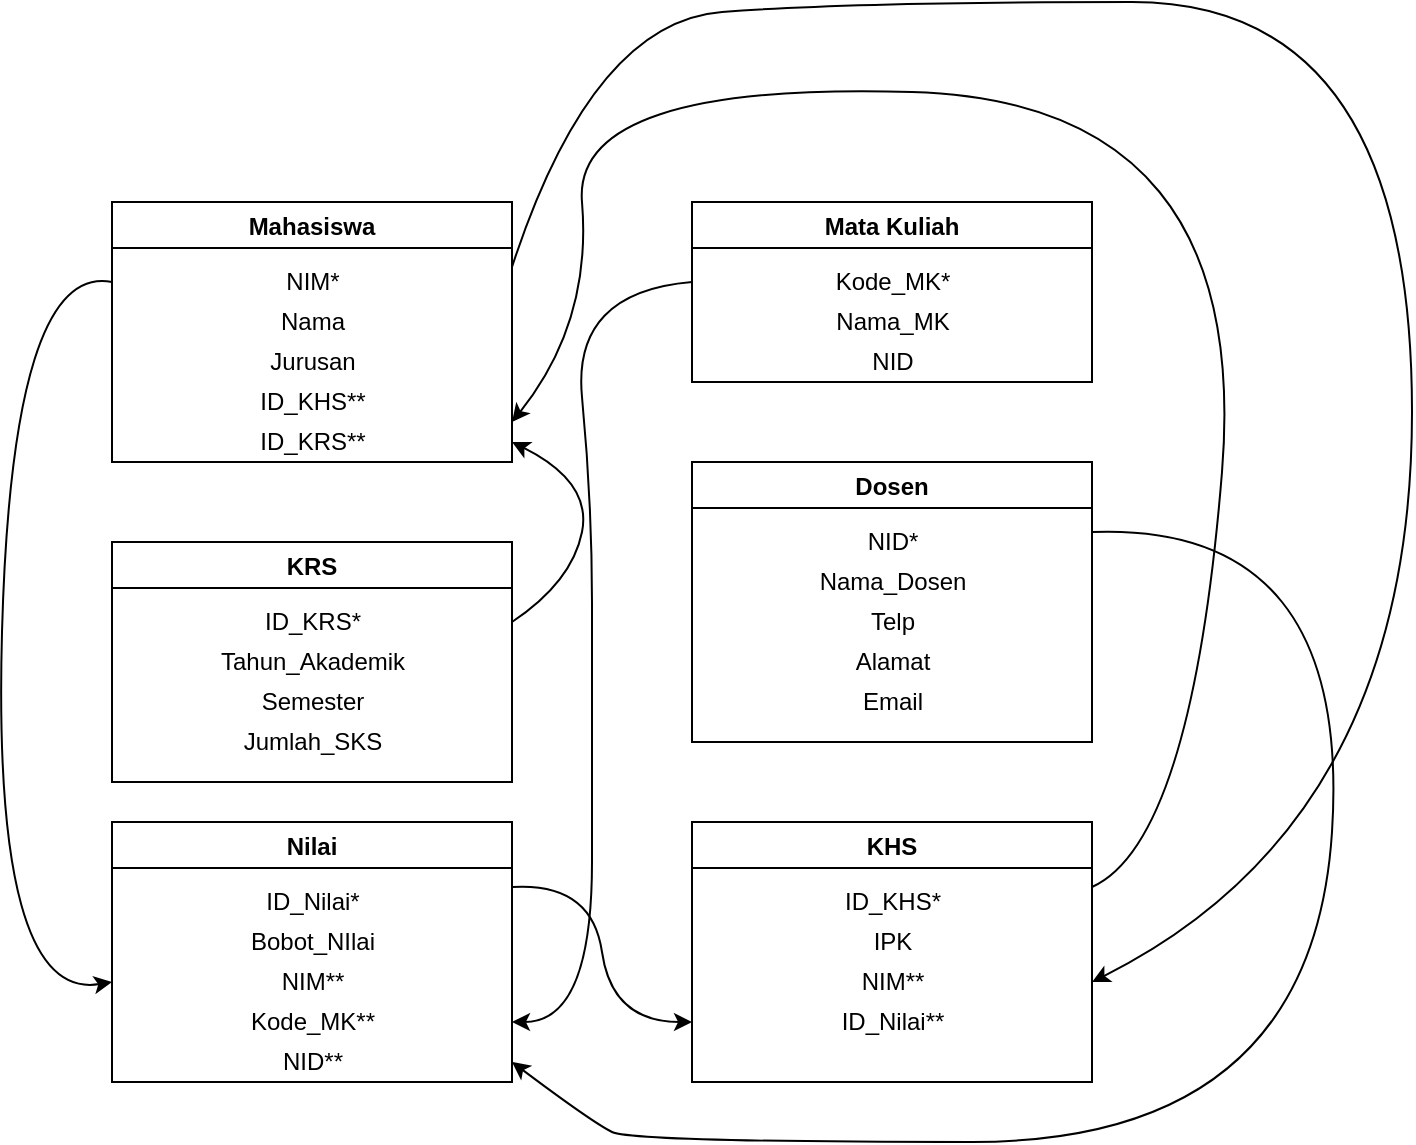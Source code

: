 <mxfile version="14.8.0" type="github">
  <diagram id="B4_IHB9ktrNUUI4-ctcd" name="Page-1">
    <mxGraphModel dx="1038" dy="575" grid="1" gridSize="10" guides="1" tooltips="1" connect="1" arrows="1" fold="1" page="1" pageScale="1" pageWidth="850" pageHeight="1100" math="0" shadow="0">
      <root>
        <mxCell id="0" />
        <mxCell id="1" parent="0" />
        <mxCell id="ZkaCByAk-RVo6VircrZ--1" value="Mahasiswa" style="swimlane;" vertex="1" parent="1">
          <mxGeometry x="60" y="120" width="200" height="130" as="geometry" />
        </mxCell>
        <mxCell id="ZkaCByAk-RVo6VircrZ--8" value="Nama" style="text;html=1;align=center;verticalAlign=middle;resizable=0;points=[];autosize=1;strokeColor=none;" vertex="1" parent="ZkaCByAk-RVo6VircrZ--1">
          <mxGeometry x="75" y="50" width="50" height="20" as="geometry" />
        </mxCell>
        <mxCell id="ZkaCByAk-RVo6VircrZ--9" value="Jurusan" style="text;html=1;align=center;verticalAlign=middle;resizable=0;points=[];autosize=1;strokeColor=none;" vertex="1" parent="ZkaCByAk-RVo6VircrZ--1">
          <mxGeometry x="70" y="70" width="60" height="20" as="geometry" />
        </mxCell>
        <mxCell id="ZkaCByAk-RVo6VircrZ--7" value="NIM*" style="text;html=1;align=center;verticalAlign=middle;resizable=0;points=[];autosize=1;strokeColor=none;" vertex="1" parent="ZkaCByAk-RVo6VircrZ--1">
          <mxGeometry x="80" y="30" width="40" height="20" as="geometry" />
        </mxCell>
        <mxCell id="ZkaCByAk-RVo6VircrZ--34" value="ID_KHS**" style="text;html=1;align=center;verticalAlign=middle;resizable=0;points=[];autosize=1;strokeColor=none;" vertex="1" parent="ZkaCByAk-RVo6VircrZ--1">
          <mxGeometry x="65" y="90" width="70" height="20" as="geometry" />
        </mxCell>
        <mxCell id="ZkaCByAk-RVo6VircrZ--35" value="ID_KRS**" style="text;html=1;align=center;verticalAlign=middle;resizable=0;points=[];autosize=1;strokeColor=none;" vertex="1" parent="ZkaCByAk-RVo6VircrZ--1">
          <mxGeometry x="65" y="110" width="70" height="20" as="geometry" />
        </mxCell>
        <mxCell id="ZkaCByAk-RVo6VircrZ--2" value="Mata Kuliah" style="swimlane;" vertex="1" parent="1">
          <mxGeometry x="350" y="120" width="200" height="90" as="geometry" />
        </mxCell>
        <mxCell id="ZkaCByAk-RVo6VircrZ--36" value="NID" style="text;html=1;align=center;verticalAlign=middle;resizable=0;points=[];autosize=1;strokeColor=none;" vertex="1" parent="ZkaCByAk-RVo6VircrZ--2">
          <mxGeometry x="85" y="70" width="30" height="20" as="geometry" />
        </mxCell>
        <mxCell id="ZkaCByAk-RVo6VircrZ--3" value="KRS" style="swimlane;" vertex="1" parent="1">
          <mxGeometry x="60" y="290" width="200" height="120" as="geometry" />
        </mxCell>
        <mxCell id="ZkaCByAk-RVo6VircrZ--23" value="Tahun_Akademik" style="text;html=1;align=center;verticalAlign=middle;resizable=0;points=[];autosize=1;strokeColor=none;" vertex="1" parent="ZkaCByAk-RVo6VircrZ--3">
          <mxGeometry x="50" y="50" width="100" height="20" as="geometry" />
        </mxCell>
        <mxCell id="ZkaCByAk-RVo6VircrZ--24" value="Semester" style="text;html=1;align=center;verticalAlign=middle;resizable=0;points=[];autosize=1;strokeColor=none;" vertex="1" parent="ZkaCByAk-RVo6VircrZ--3">
          <mxGeometry x="65" y="70" width="70" height="20" as="geometry" />
        </mxCell>
        <mxCell id="ZkaCByAk-RVo6VircrZ--25" value="Jumlah_SKS" style="text;html=1;align=center;verticalAlign=middle;resizable=0;points=[];autosize=1;strokeColor=none;" vertex="1" parent="ZkaCByAk-RVo6VircrZ--3">
          <mxGeometry x="60" y="90" width="80" height="20" as="geometry" />
        </mxCell>
        <mxCell id="ZkaCByAk-RVo6VircrZ--12" value="ID_KRS*" style="text;html=1;align=center;verticalAlign=middle;resizable=0;points=[];autosize=1;strokeColor=none;" vertex="1" parent="ZkaCByAk-RVo6VircrZ--3">
          <mxGeometry x="70" y="30" width="60" height="20" as="geometry" />
        </mxCell>
        <mxCell id="ZkaCByAk-RVo6VircrZ--4" value="Dosen" style="swimlane;" vertex="1" parent="1">
          <mxGeometry x="350" y="250" width="200" height="140" as="geometry" />
        </mxCell>
        <mxCell id="ZkaCByAk-RVo6VircrZ--15" value="NID*" style="text;html=1;align=center;verticalAlign=middle;resizable=0;points=[];autosize=1;strokeColor=none;" vertex="1" parent="ZkaCByAk-RVo6VircrZ--4">
          <mxGeometry x="80" y="30" width="40" height="20" as="geometry" />
        </mxCell>
        <mxCell id="ZkaCByAk-RVo6VircrZ--16" value="Nama_Dosen" style="text;html=1;align=center;verticalAlign=middle;resizable=0;points=[];autosize=1;strokeColor=none;" vertex="1" parent="ZkaCByAk-RVo6VircrZ--4">
          <mxGeometry x="55" y="50" width="90" height="20" as="geometry" />
        </mxCell>
        <mxCell id="ZkaCByAk-RVo6VircrZ--17" value="Telp" style="text;html=1;align=center;verticalAlign=middle;resizable=0;points=[];autosize=1;strokeColor=none;" vertex="1" parent="ZkaCByAk-RVo6VircrZ--4">
          <mxGeometry x="80" y="70" width="40" height="20" as="geometry" />
        </mxCell>
        <mxCell id="ZkaCByAk-RVo6VircrZ--18" value="Alamat" style="text;html=1;align=center;verticalAlign=middle;resizable=0;points=[];autosize=1;strokeColor=none;" vertex="1" parent="ZkaCByAk-RVo6VircrZ--4">
          <mxGeometry x="75" y="90" width="50" height="20" as="geometry" />
        </mxCell>
        <mxCell id="ZkaCByAk-RVo6VircrZ--19" value="Email" style="text;html=1;align=center;verticalAlign=middle;resizable=0;points=[];autosize=1;strokeColor=none;" vertex="1" parent="ZkaCByAk-RVo6VircrZ--4">
          <mxGeometry x="75" y="110" width="50" height="20" as="geometry" />
        </mxCell>
        <mxCell id="ZkaCByAk-RVo6VircrZ--5" value="Nilai" style="swimlane;" vertex="1" parent="1">
          <mxGeometry x="60" y="430" width="200" height="130" as="geometry" />
        </mxCell>
        <mxCell id="ZkaCByAk-RVo6VircrZ--20" value="Bobot_NIlai" style="text;html=1;align=center;verticalAlign=middle;resizable=0;points=[];autosize=1;strokeColor=none;" vertex="1" parent="ZkaCByAk-RVo6VircrZ--5">
          <mxGeometry x="65" y="50" width="70" height="20" as="geometry" />
        </mxCell>
        <mxCell id="ZkaCByAk-RVo6VircrZ--13" value="ID_Nilai*" style="text;html=1;align=center;verticalAlign=middle;resizable=0;points=[];autosize=1;strokeColor=none;" vertex="1" parent="ZkaCByAk-RVo6VircrZ--5">
          <mxGeometry x="70" y="30" width="60" height="20" as="geometry" />
        </mxCell>
        <mxCell id="ZkaCByAk-RVo6VircrZ--31" value="Kode_MK**" style="text;html=1;align=center;verticalAlign=middle;resizable=0;points=[];autosize=1;strokeColor=none;" vertex="1" parent="ZkaCByAk-RVo6VircrZ--5">
          <mxGeometry x="60" y="90" width="80" height="20" as="geometry" />
        </mxCell>
        <mxCell id="ZkaCByAk-RVo6VircrZ--32" value="NID**" style="text;html=1;align=center;verticalAlign=middle;resizable=0;points=[];autosize=1;strokeColor=none;" vertex="1" parent="ZkaCByAk-RVo6VircrZ--5">
          <mxGeometry x="80" y="110" width="40" height="20" as="geometry" />
        </mxCell>
        <mxCell id="ZkaCByAk-RVo6VircrZ--30" value="NIM**" style="text;html=1;align=center;verticalAlign=middle;resizable=0;points=[];autosize=1;strokeColor=none;" vertex="1" parent="ZkaCByAk-RVo6VircrZ--5">
          <mxGeometry x="80" y="70" width="40" height="20" as="geometry" />
        </mxCell>
        <mxCell id="ZkaCByAk-RVo6VircrZ--48" value="" style="curved=1;endArrow=classic;html=1;exitX=1;exitY=0.25;exitDx=0;exitDy=0;" edge="1" parent="ZkaCByAk-RVo6VircrZ--5" source="ZkaCByAk-RVo6VircrZ--5">
          <mxGeometry width="50" height="50" relative="1" as="geometry">
            <mxPoint x="160" y="140" as="sourcePoint" />
            <mxPoint x="290" y="100" as="targetPoint" />
            <Array as="points">
              <mxPoint x="240" y="30" />
              <mxPoint x="250" y="100" />
            </Array>
          </mxGeometry>
        </mxCell>
        <mxCell id="ZkaCByAk-RVo6VircrZ--6" value="KHS" style="swimlane;" vertex="1" parent="1">
          <mxGeometry x="350" y="430" width="200" height="130" as="geometry" />
        </mxCell>
        <mxCell id="ZkaCByAk-RVo6VircrZ--26" value="ID_KHS*" style="text;html=1;align=center;verticalAlign=middle;resizable=0;points=[];autosize=1;strokeColor=none;" vertex="1" parent="ZkaCByAk-RVo6VircrZ--6">
          <mxGeometry x="70" y="30" width="60" height="20" as="geometry" />
        </mxCell>
        <mxCell id="ZkaCByAk-RVo6VircrZ--27" value="IPK" style="text;html=1;align=center;verticalAlign=middle;resizable=0;points=[];autosize=1;strokeColor=none;" vertex="1" parent="ZkaCByAk-RVo6VircrZ--6">
          <mxGeometry x="85" y="50" width="30" height="20" as="geometry" />
        </mxCell>
        <mxCell id="ZkaCByAk-RVo6VircrZ--37" value="NIM**" style="text;html=1;align=center;verticalAlign=middle;resizable=0;points=[];autosize=1;strokeColor=none;" vertex="1" parent="ZkaCByAk-RVo6VircrZ--6">
          <mxGeometry x="80" y="70" width="40" height="20" as="geometry" />
        </mxCell>
        <mxCell id="ZkaCByAk-RVo6VircrZ--10" value="Kode_MK*" style="text;html=1;align=center;verticalAlign=middle;resizable=0;points=[];autosize=1;strokeColor=none;" vertex="1" parent="1">
          <mxGeometry x="415" y="150" width="70" height="20" as="geometry" />
        </mxCell>
        <mxCell id="ZkaCByAk-RVo6VircrZ--11" value="Nama_MK" style="text;html=1;align=center;verticalAlign=middle;resizable=0;points=[];autosize=1;strokeColor=none;" vertex="1" parent="1">
          <mxGeometry x="415" y="170" width="70" height="20" as="geometry" />
        </mxCell>
        <mxCell id="ZkaCByAk-RVo6VircrZ--39" value="ID_Nilai**" style="text;html=1;align=center;verticalAlign=middle;resizable=0;points=[];autosize=1;strokeColor=none;" vertex="1" parent="1">
          <mxGeometry x="420" y="520" width="60" height="20" as="geometry" />
        </mxCell>
        <mxCell id="ZkaCByAk-RVo6VircrZ--45" value="" style="curved=1;endArrow=classic;html=1;" edge="1" parent="1">
          <mxGeometry width="50" height="50" relative="1" as="geometry">
            <mxPoint x="60" y="160" as="sourcePoint" />
            <mxPoint x="60" y="510" as="targetPoint" />
            <Array as="points">
              <mxPoint x="10" y="150" />
              <mxPoint y="520" />
            </Array>
          </mxGeometry>
        </mxCell>
        <mxCell id="ZkaCByAk-RVo6VircrZ--46" value="" style="curved=1;endArrow=classic;html=1;exitX=1;exitY=0.25;exitDx=0;exitDy=0;" edge="1" parent="1" source="ZkaCByAk-RVo6VircrZ--6">
          <mxGeometry width="50" height="50" relative="1" as="geometry">
            <mxPoint x="340" y="510" as="sourcePoint" />
            <mxPoint x="260" y="230" as="targetPoint" />
            <Array as="points">
              <mxPoint x="600" y="440" />
              <mxPoint x="630" y="70" />
              <mxPoint x="290" y="60" />
              <mxPoint x="300" y="180" />
            </Array>
          </mxGeometry>
        </mxCell>
        <mxCell id="ZkaCByAk-RVo6VircrZ--47" value="" style="curved=1;endArrow=classic;html=1;" edge="1" parent="1">
          <mxGeometry width="50" height="50" relative="1" as="geometry">
            <mxPoint x="260" y="330" as="sourcePoint" />
            <mxPoint x="260" y="240" as="targetPoint" />
            <Array as="points">
              <mxPoint x="290" y="310" />
              <mxPoint x="300" y="260" />
            </Array>
          </mxGeometry>
        </mxCell>
        <mxCell id="ZkaCByAk-RVo6VircrZ--49" value="" style="curved=1;endArrow=classic;html=1;" edge="1" parent="1">
          <mxGeometry width="50" height="50" relative="1" as="geometry">
            <mxPoint x="350" y="160" as="sourcePoint" />
            <mxPoint x="260" y="530" as="targetPoint" />
            <Array as="points">
              <mxPoint x="290" y="165" />
              <mxPoint x="300" y="270" />
              <mxPoint x="300" y="370" />
              <mxPoint x="300" y="530" />
            </Array>
          </mxGeometry>
        </mxCell>
        <mxCell id="ZkaCByAk-RVo6VircrZ--51" value="" style="curved=1;endArrow=classic;html=1;exitX=1;exitY=0.25;exitDx=0;exitDy=0;" edge="1" parent="1" source="ZkaCByAk-RVo6VircrZ--4">
          <mxGeometry width="50" height="50" relative="1" as="geometry">
            <mxPoint x="400" y="390" as="sourcePoint" />
            <mxPoint x="260" y="550" as="targetPoint" />
            <Array as="points">
              <mxPoint x="680" y="280" />
              <mxPoint x="660" y="590" />
              <mxPoint x="320" y="590" />
              <mxPoint x="300" y="580" />
            </Array>
          </mxGeometry>
        </mxCell>
        <mxCell id="ZkaCByAk-RVo6VircrZ--52" value="" style="curved=1;endArrow=classic;html=1;exitX=1;exitY=0.25;exitDx=0;exitDy=0;" edge="1" parent="1" source="ZkaCByAk-RVo6VircrZ--1">
          <mxGeometry width="50" height="50" relative="1" as="geometry">
            <mxPoint x="400" y="410" as="sourcePoint" />
            <mxPoint x="550" y="510" as="targetPoint" />
            <Array as="points">
              <mxPoint x="300" y="30" />
              <mxPoint x="430" y="20" />
              <mxPoint x="710" y="20" />
              <mxPoint x="710" y="430" />
            </Array>
          </mxGeometry>
        </mxCell>
      </root>
    </mxGraphModel>
  </diagram>
</mxfile>
